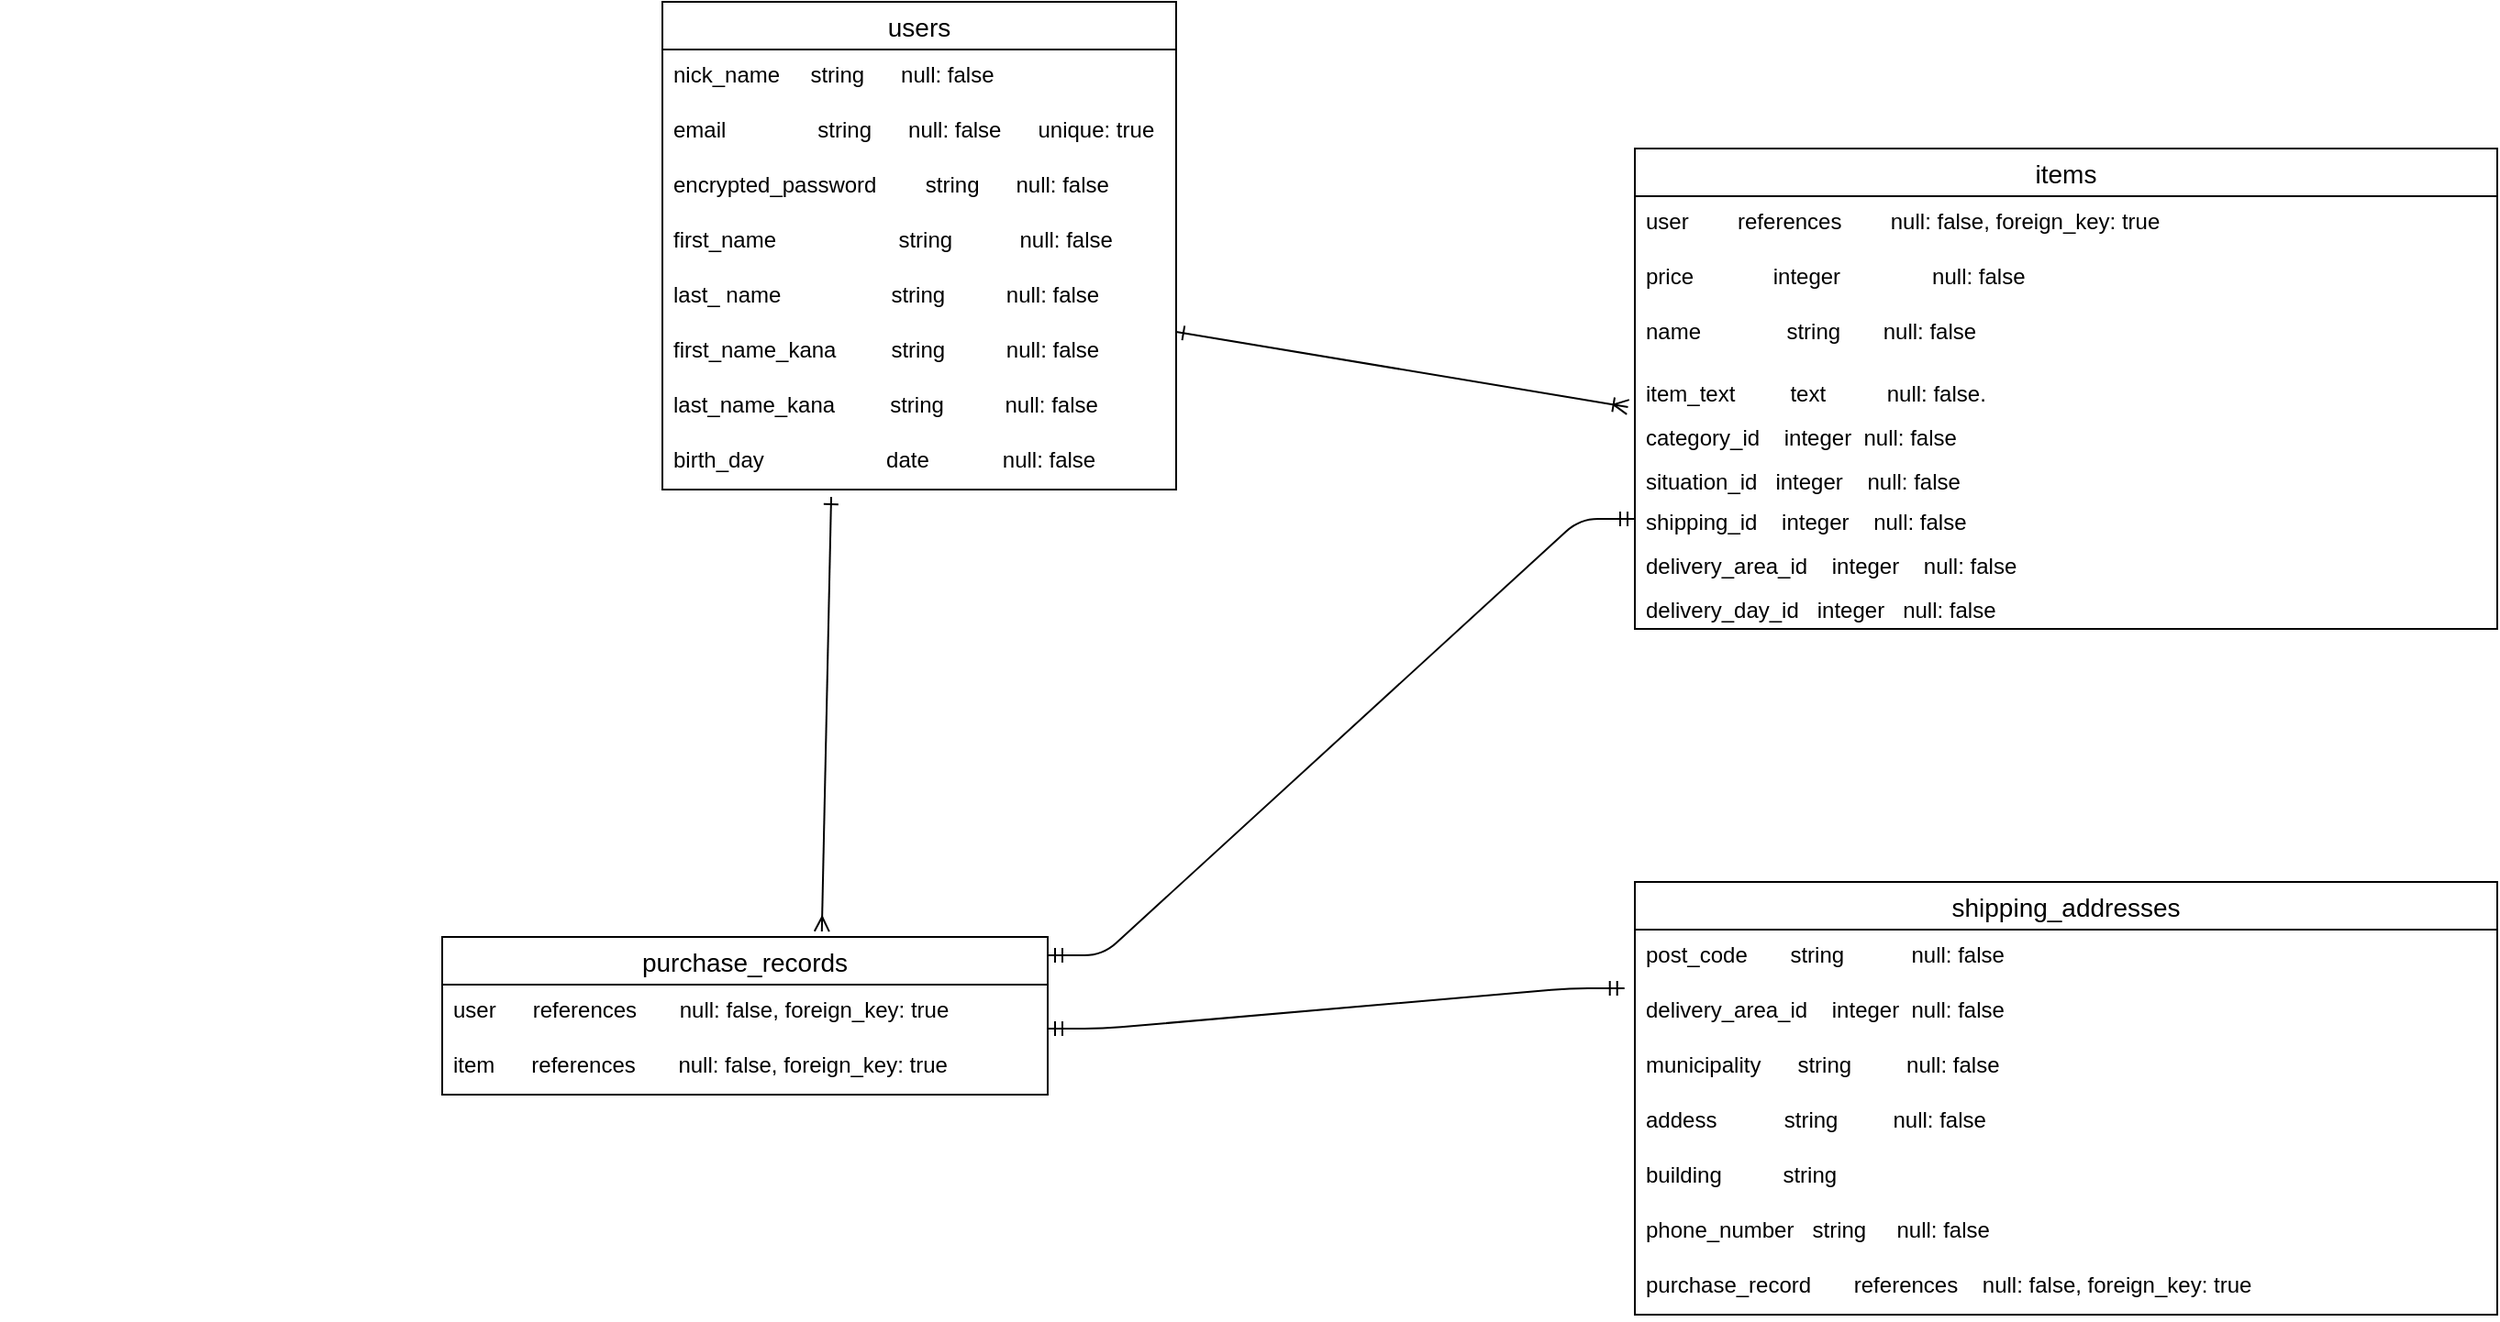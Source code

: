 <mxfile>
    <diagram id="QhsOOy0V5lXtCrPJDcKB" name="ページ1">
        <mxGraphModel dx="1668" dy="884" grid="1" gridSize="10" guides="1" tooltips="1" connect="1" arrows="1" fold="1" page="1" pageScale="1" pageWidth="827" pageHeight="1169" background="none" math="0" shadow="0">
            <root>
                <mxCell id="0"/>
                <mxCell id="1" parent="0"/>
                <mxCell id="28" value="" style="endArrow=none;html=1;rounded=0;" parent="1" edge="1">
                    <mxGeometry relative="1" as="geometry">
                        <mxPoint x="40" y="170" as="sourcePoint"/>
                        <mxPoint x="40.0" y="170" as="targetPoint"/>
                    </mxGeometry>
                </mxCell>
                <mxCell id="248" value="users" style="swimlane;fontStyle=0;childLayout=stackLayout;horizontal=1;startSize=26;horizontalStack=0;resizeParent=1;resizeParentMax=0;resizeLast=0;collapsible=1;marginBottom=0;align=center;fontSize=14;" parent="1" vertex="1">
                    <mxGeometry x="400" y="40" width="280" height="266" as="geometry"/>
                </mxCell>
                <mxCell id="257" value="nick_name     string      null: false     " style="text;strokeColor=none;fillColor=none;spacingLeft=4;spacingRight=4;overflow=hidden;rotatable=0;points=[[0,0.5],[1,0.5]];portConstraint=eastwest;fontSize=12;" parent="248" vertex="1">
                    <mxGeometry y="26" width="280" height="30" as="geometry"/>
                </mxCell>
                <mxCell id="256" value="email               string      null: false      unique: true" style="text;strokeColor=none;fillColor=none;spacingLeft=4;spacingRight=4;overflow=hidden;rotatable=0;points=[[0,0.5],[1,0.5]];portConstraint=eastwest;fontSize=12;" parent="248" vertex="1">
                    <mxGeometry y="56" width="280" height="30" as="geometry"/>
                </mxCell>
                <mxCell id="249" value="encrypted_password        string      null: false" style="text;strokeColor=none;fillColor=none;spacingLeft=4;spacingRight=4;overflow=hidden;rotatable=0;points=[[0,0.5],[1,0.5]];portConstraint=eastwest;fontSize=12;" parent="248" vertex="1">
                    <mxGeometry y="86" width="280" height="30" as="geometry"/>
                </mxCell>
                <mxCell id="293" value="first_name                    string           null: false " style="text;strokeColor=none;fillColor=none;spacingLeft=4;spacingRight=4;overflow=hidden;rotatable=0;points=[[0,0.5],[1,0.5]];portConstraint=eastwest;fontSize=12;" vertex="1" parent="248">
                    <mxGeometry y="116" width="280" height="30" as="geometry"/>
                </mxCell>
                <mxCell id="292" value="last_ name                  string          null: false" style="text;strokeColor=none;fillColor=none;spacingLeft=4;spacingRight=4;overflow=hidden;rotatable=0;points=[[0,0.5],[1,0.5]];portConstraint=eastwest;fontSize=12;" vertex="1" parent="248">
                    <mxGeometry y="146" width="280" height="30" as="geometry"/>
                </mxCell>
                <mxCell id="291" value="first_name_kana         string          null: false" style="text;strokeColor=none;fillColor=none;spacingLeft=4;spacingRight=4;overflow=hidden;rotatable=0;points=[[0,0.5],[1,0.5]];portConstraint=eastwest;fontSize=12;" vertex="1" parent="248">
                    <mxGeometry y="176" width="280" height="30" as="geometry"/>
                </mxCell>
                <mxCell id="290" value=" last_name_kana         string          null: false " style="text;strokeColor=none;fillColor=none;spacingLeft=4;spacingRight=4;overflow=hidden;rotatable=0;points=[[0,0.5],[1,0.5]];portConstraint=eastwest;fontSize=12;" vertex="1" parent="248">
                    <mxGeometry y="206" width="280" height="30" as="geometry"/>
                </mxCell>
                <mxCell id="295" value="birth_day                    date            null: false " style="text;strokeColor=none;fillColor=none;spacingLeft=4;spacingRight=4;overflow=hidden;rotatable=0;points=[[0,0.5],[1,0.5]];portConstraint=eastwest;fontSize=12;" vertex="1" parent="248">
                    <mxGeometry y="236" width="280" height="30" as="geometry"/>
                </mxCell>
                <mxCell id="252" value="purchase_records" style="swimlane;fontStyle=0;childLayout=stackLayout;horizontal=1;startSize=26;horizontalStack=0;resizeParent=1;resizeParentMax=0;resizeLast=0;collapsible=1;marginBottom=0;align=center;fontSize=14;" parent="1" vertex="1">
                    <mxGeometry x="280" y="550" width="330" height="86" as="geometry"/>
                </mxCell>
                <mxCell id="253" value="user      references       null: false, foreign_key: true" style="text;strokeColor=none;fillColor=none;spacingLeft=4;spacingRight=4;overflow=hidden;rotatable=0;points=[[0,0.5],[1,0.5]];portConstraint=eastwest;fontSize=12;" parent="252" vertex="1">
                    <mxGeometry y="26" width="330" height="30" as="geometry"/>
                </mxCell>
                <mxCell id="254" value="item      references       null: false, foreign_key: true" style="text;strokeColor=none;fillColor=none;spacingLeft=4;spacingRight=4;overflow=hidden;rotatable=0;points=[[0,0.5],[1,0.5]];portConstraint=eastwest;fontSize=12;" parent="252" vertex="1">
                    <mxGeometry y="56" width="330" height="30" as="geometry"/>
                </mxCell>
                <mxCell id="259" value="shipping_addresses" style="swimlane;fontStyle=0;childLayout=stackLayout;horizontal=1;startSize=26;horizontalStack=0;resizeParent=1;resizeParentMax=0;resizeLast=0;collapsible=1;marginBottom=0;align=center;fontSize=14;" parent="1" vertex="1">
                    <mxGeometry x="930" y="520" width="470" height="236" as="geometry"/>
                </mxCell>
                <mxCell id="260" value="post_code       string           null: false" style="text;strokeColor=none;fillColor=none;spacingLeft=4;spacingRight=4;overflow=hidden;rotatable=0;points=[[0,0.5],[1,0.5]];portConstraint=eastwest;fontSize=12;" parent="259" vertex="1">
                    <mxGeometry y="26" width="470" height="30" as="geometry"/>
                </mxCell>
                <mxCell id="261" value="delivery_area_id    integer  null: false" style="text;strokeColor=none;fillColor=none;spacingLeft=4;spacingRight=4;overflow=hidden;rotatable=0;points=[[0,0.5],[1,0.5]];portConstraint=eastwest;fontSize=12;" parent="259" vertex="1">
                    <mxGeometry y="56" width="470" height="30" as="geometry"/>
                </mxCell>
                <mxCell id="262" value="municipality      string         null: false" style="text;strokeColor=none;fillColor=none;spacingLeft=4;spacingRight=4;overflow=hidden;rotatable=0;points=[[0,0.5],[1,0.5]];portConstraint=eastwest;fontSize=12;" parent="259" vertex="1">
                    <mxGeometry y="86" width="470" height="30" as="geometry"/>
                </mxCell>
                <mxCell id="275" value="addess           string         null: false" style="text;strokeColor=none;fillColor=none;spacingLeft=4;spacingRight=4;overflow=hidden;rotatable=0;points=[[0,0.5],[1,0.5]];portConstraint=eastwest;fontSize=12;" parent="259" vertex="1">
                    <mxGeometry y="116" width="470" height="30" as="geometry"/>
                </mxCell>
                <mxCell id="276" value="building          string         " style="text;strokeColor=none;fillColor=none;spacingLeft=4;spacingRight=4;overflow=hidden;rotatable=0;points=[[0,0.5],[1,0.5]];portConstraint=eastwest;fontSize=12;" parent="259" vertex="1">
                    <mxGeometry y="146" width="470" height="30" as="geometry"/>
                </mxCell>
                <mxCell id="277" value="phone_number   string     null: false" style="text;strokeColor=none;fillColor=none;spacingLeft=4;spacingRight=4;overflow=hidden;rotatable=0;points=[[0,0.5],[1,0.5]];portConstraint=eastwest;fontSize=12;" parent="259" vertex="1">
                    <mxGeometry y="176" width="470" height="30" as="geometry"/>
                </mxCell>
                <mxCell id="296" value="purchase_record       references    null: false, foreign_key: true" style="text;strokeColor=none;fillColor=none;spacingLeft=4;spacingRight=4;overflow=hidden;rotatable=0;points=[[0,0.5],[1,0.5]];portConstraint=eastwest;fontSize=12;" vertex="1" parent="259">
                    <mxGeometry y="206" width="470" height="30" as="geometry"/>
                </mxCell>
                <mxCell id="263" value="items" style="swimlane;fontStyle=0;childLayout=stackLayout;horizontal=1;startSize=26;horizontalStack=0;resizeParent=1;resizeParentMax=0;resizeLast=0;collapsible=1;marginBottom=0;align=center;fontSize=14;" parent="1" vertex="1">
                    <mxGeometry x="930" y="120" width="470" height="262" as="geometry"/>
                </mxCell>
                <mxCell id="289" value="user        references        null: false, foreign_key: true " style="text;strokeColor=none;fillColor=none;spacingLeft=4;spacingRight=4;overflow=hidden;rotatable=0;points=[[0,0.5],[1,0.5]];portConstraint=eastwest;fontSize=12;" vertex="1" parent="263">
                    <mxGeometry y="26" width="470" height="30" as="geometry"/>
                </mxCell>
                <mxCell id="288" value="price             integer               null: false " style="text;strokeColor=none;fillColor=none;spacingLeft=4;spacingRight=4;overflow=hidden;rotatable=0;points=[[0,0.5],[1,0.5]];portConstraint=eastwest;fontSize=12;" vertex="1" parent="263">
                    <mxGeometry y="56" width="470" height="30" as="geometry"/>
                </mxCell>
                <mxCell id="264" value="name              string       null: false   " style="text;strokeColor=none;fillColor=none;spacingLeft=4;spacingRight=4;overflow=hidden;rotatable=0;points=[[0,0.5],[1,0.5]];portConstraint=eastwest;fontSize=12;" parent="263" vertex="1">
                    <mxGeometry y="86" width="470" height="34" as="geometry"/>
                </mxCell>
                <mxCell id="268" value="item_text         text          null: false.  " style="text;strokeColor=none;fillColor=none;spacingLeft=4;spacingRight=4;overflow=hidden;rotatable=0;points=[[0,0.5],[1,0.5]];portConstraint=eastwest;fontSize=12;" parent="263" vertex="1">
                    <mxGeometry y="120" width="470" height="24" as="geometry"/>
                </mxCell>
                <mxCell id="269" value="category_id    integer  null: false" style="text;strokeColor=none;fillColor=none;spacingLeft=4;spacingRight=4;overflow=hidden;rotatable=0;points=[[0,0.5],[1,0.5]];portConstraint=eastwest;fontSize=12;" parent="263" vertex="1">
                    <mxGeometry y="144" width="470" height="24" as="geometry"/>
                </mxCell>
                <mxCell id="270" value="situation_id   integer    null: false" style="text;strokeColor=none;fillColor=none;spacingLeft=4;spacingRight=4;overflow=hidden;rotatable=0;points=[[0,0.5],[1,0.5]];portConstraint=eastwest;fontSize=12;" parent="263" vertex="1">
                    <mxGeometry y="168" width="470" height="22" as="geometry"/>
                </mxCell>
                <mxCell id="271" value="shipping_id    integer    null: false" style="text;strokeColor=none;fillColor=none;spacingLeft=4;spacingRight=4;overflow=hidden;rotatable=0;points=[[0,0.5],[1,0.5]];portConstraint=eastwest;fontSize=12;" parent="263" vertex="1">
                    <mxGeometry y="190" width="470" height="24" as="geometry"/>
                </mxCell>
                <mxCell id="272" value="delivery_area_id    integer    null: false" style="text;strokeColor=none;fillColor=none;spacingLeft=4;spacingRight=4;overflow=hidden;rotatable=0;points=[[0,0.5],[1,0.5]];portConstraint=eastwest;fontSize=12;" parent="263" vertex="1">
                    <mxGeometry y="214" width="470" height="24" as="geometry"/>
                </mxCell>
                <mxCell id="273" value="delivery_day_id   integer   null: false" style="text;strokeColor=none;fillColor=none;spacingLeft=4;spacingRight=4;overflow=hidden;rotatable=0;points=[[0,0.5],[1,0.5]];portConstraint=eastwest;fontSize=12;" parent="263" vertex="1">
                    <mxGeometry y="238" width="470" height="24" as="geometry"/>
                </mxCell>
                <mxCell id="281" value="" style="edgeStyle=entityRelationEdgeStyle;fontSize=12;html=1;endArrow=ERmandOne;startArrow=ERmandOne;entryX=0;entryY=0.5;entryDx=0;entryDy=0;" parent="1" target="271" edge="1">
                    <mxGeometry width="100" height="100" relative="1" as="geometry">
                        <mxPoint x="610" y="560" as="sourcePoint"/>
                        <mxPoint x="710" y="460" as="targetPoint"/>
                    </mxGeometry>
                </mxCell>
                <mxCell id="282" value="" style="fontSize=12;html=1;endArrow=ERoneToMany;startArrow=ERone;startFill=0;endFill=0;entryX=-0.008;entryY=0.875;entryDx=0;entryDy=0;entryPerimeter=0;" parent="1" target="268" edge="1">
                    <mxGeometry width="100" height="100" relative="1" as="geometry">
                        <mxPoint x="680" y="220" as="sourcePoint"/>
                        <mxPoint x="920" y="220" as="targetPoint"/>
                    </mxGeometry>
                </mxCell>
                <mxCell id="284" value="" style="edgeStyle=entityRelationEdgeStyle;fontSize=12;html=1;endArrow=ERmandOne;startArrow=ERmandOne;entryX=-0.012;entryY=1.067;entryDx=0;entryDy=0;entryPerimeter=0;" parent="1" target="260" edge="1">
                    <mxGeometry width="100" height="100" relative="1" as="geometry">
                        <mxPoint x="610" y="600" as="sourcePoint"/>
                        <mxPoint x="710" y="500" as="targetPoint"/>
                    </mxGeometry>
                </mxCell>
                <mxCell id="287" value="" style="fontSize=12;html=1;endArrow=ERone;startArrow=ERmany;endFill=0;startFill=0;exitX=0.627;exitY=-0.035;exitDx=0;exitDy=0;exitPerimeter=0;" parent="1" source="252" edge="1">
                    <mxGeometry width="100" height="100" relative="1" as="geometry">
                        <mxPoint x="480" y="444" as="sourcePoint"/>
                        <mxPoint x="492" y="310" as="targetPoint"/>
                    </mxGeometry>
                </mxCell>
            </root>
        </mxGraphModel>
    </diagram>
</mxfile>